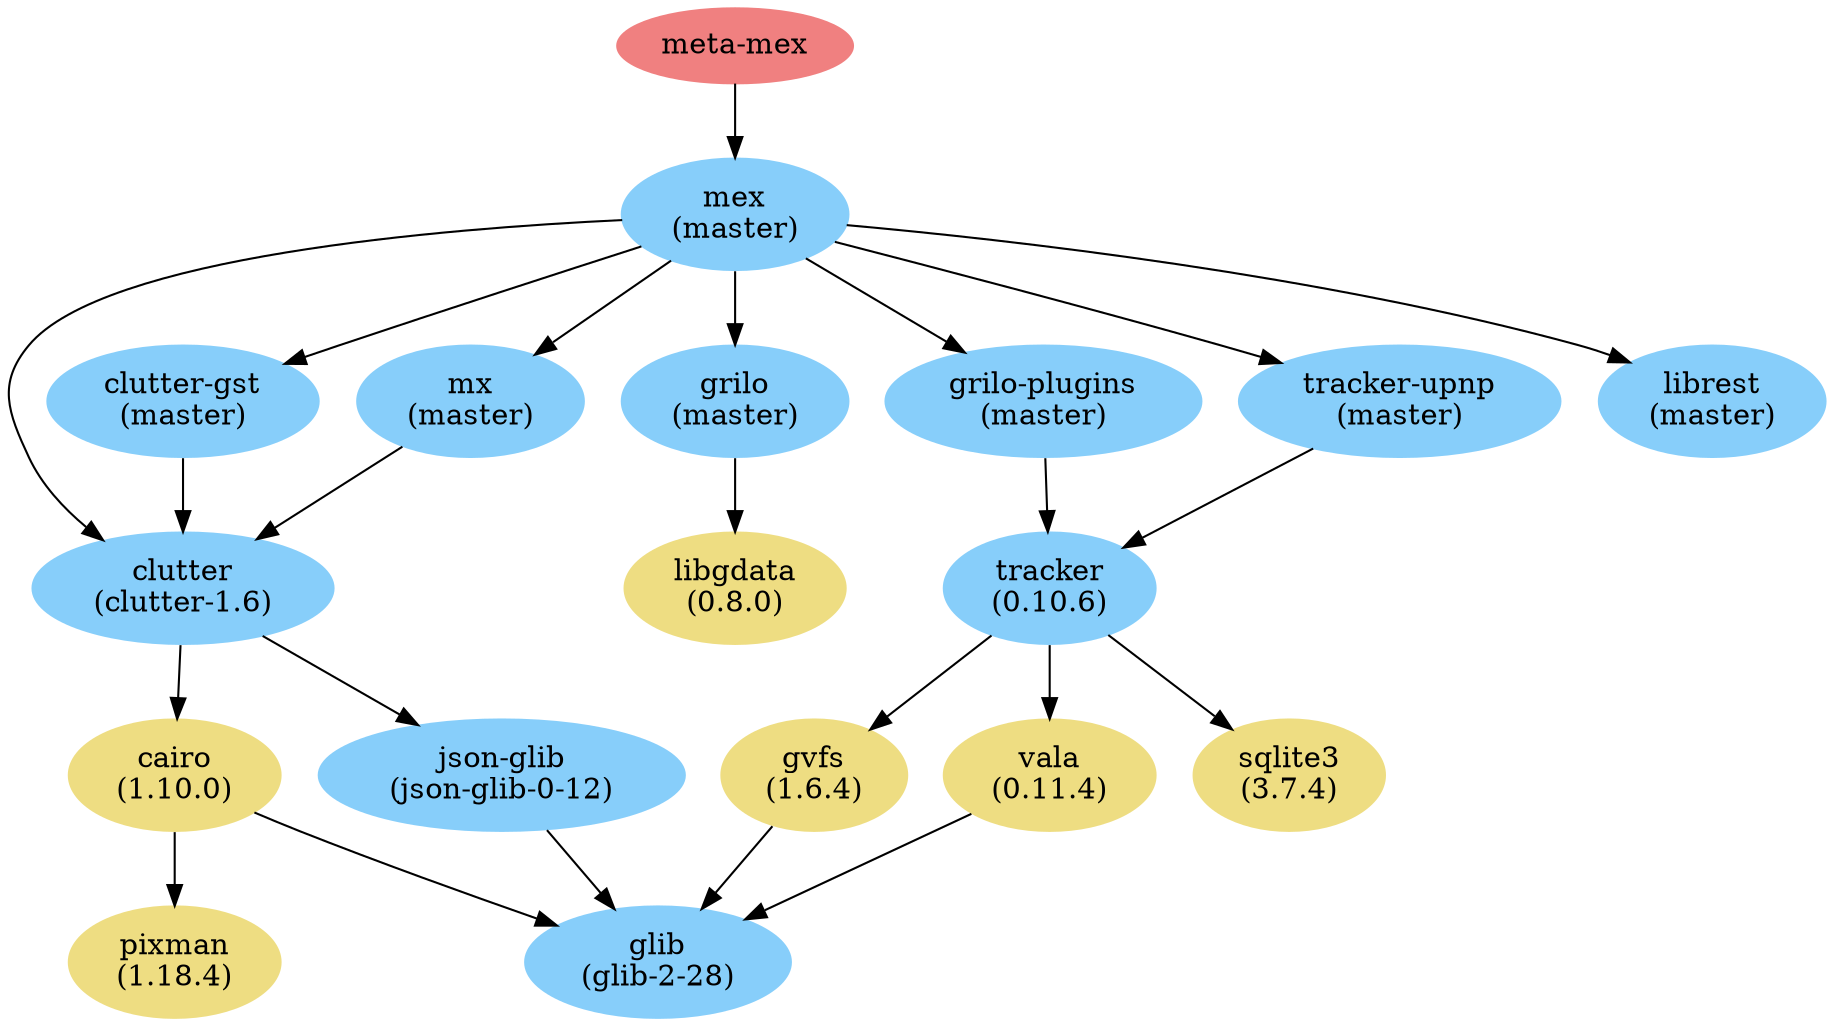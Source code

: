 digraph "G" {
  fontsize = 8;
  ratio = auto;
  "meta-mex" [color="lightcoral",style="filled",label="meta-mex"];
  "meta-mex" -> "mex";
  "mex" [color="lightskyblue",style="filled",label="mex\n(master)"];
  "mex" -> "clutter";
  "mex" -> "clutter-gst";
  "mex" -> "mx";
  "mex" -> "grilo";
  "mex" -> "grilo-plugins";
  "mex" -> "tracker-upnp";
  "mex" -> "librest";
  "glib" [color="lightskyblue",style="filled",label="glib\n(glib-2-28)"];
  "cairo" [color="lightgoldenrod",style="filled",label="cairo\n(1.10.0)"];
  "cairo" -> "pixman";
  "cairo" -> "glib";
  "clutter" [color="lightskyblue",style="filled",label="clutter\n(clutter-1.6)"];
  "clutter" -> "cairo";
  "clutter" -> "json-glib";
  "clutter-gst" [color="lightskyblue",style="filled",label="clutter-gst\n(master)"];
  "clutter-gst" -> "clutter";
  "mx" [color="lightskyblue",style="filled",label="mx\n(master)"];
  "mx" -> "clutter";
  "grilo" [color="lightskyblue",style="filled",label="grilo\n(master)"];
  "grilo" -> "libgdata";
  "grilo-plugins" [color="lightskyblue",style="filled",label="grilo-plugins\n(master)"];
  "grilo-plugins" -> "tracker";
  "tracker-upnp" [color="lightskyblue",style="filled",label="tracker-upnp\n(master)"];
  "tracker-upnp" -> "tracker";
  "librest" [color="lightskyblue",style="filled",label="librest\n(master)"];
  "pixman" [color="lightgoldenrod",style="filled",label="pixman\n(1.18.4)"];
  "json-glib" [color="lightskyblue",style="filled",label="json-glib\n(json-glib-0-12)"];
  "json-glib" -> "glib";
  "libgdata" [color="lightgoldenrod",style="filled",label="libgdata\n(0.8.0)"];
  "tracker" [color="lightskyblue",style="filled",label="tracker\n(0.10.6)"];
  "tracker" -> "gvfs";
  "tracker" -> "vala";
  "tracker" -> "sqlite3";
  "gvfs" [color="lightgoldenrod",style="filled",label="gvfs\n(1.6.4)"];
  "gvfs" -> "glib";
  "vala" [color="lightgoldenrod",style="filled",label="vala\n(0.11.4)"];
  "vala" -> "glib";
  "sqlite3" [color="lightgoldenrod",style="filled",label="sqlite3\n(3.7.4)"];
}
